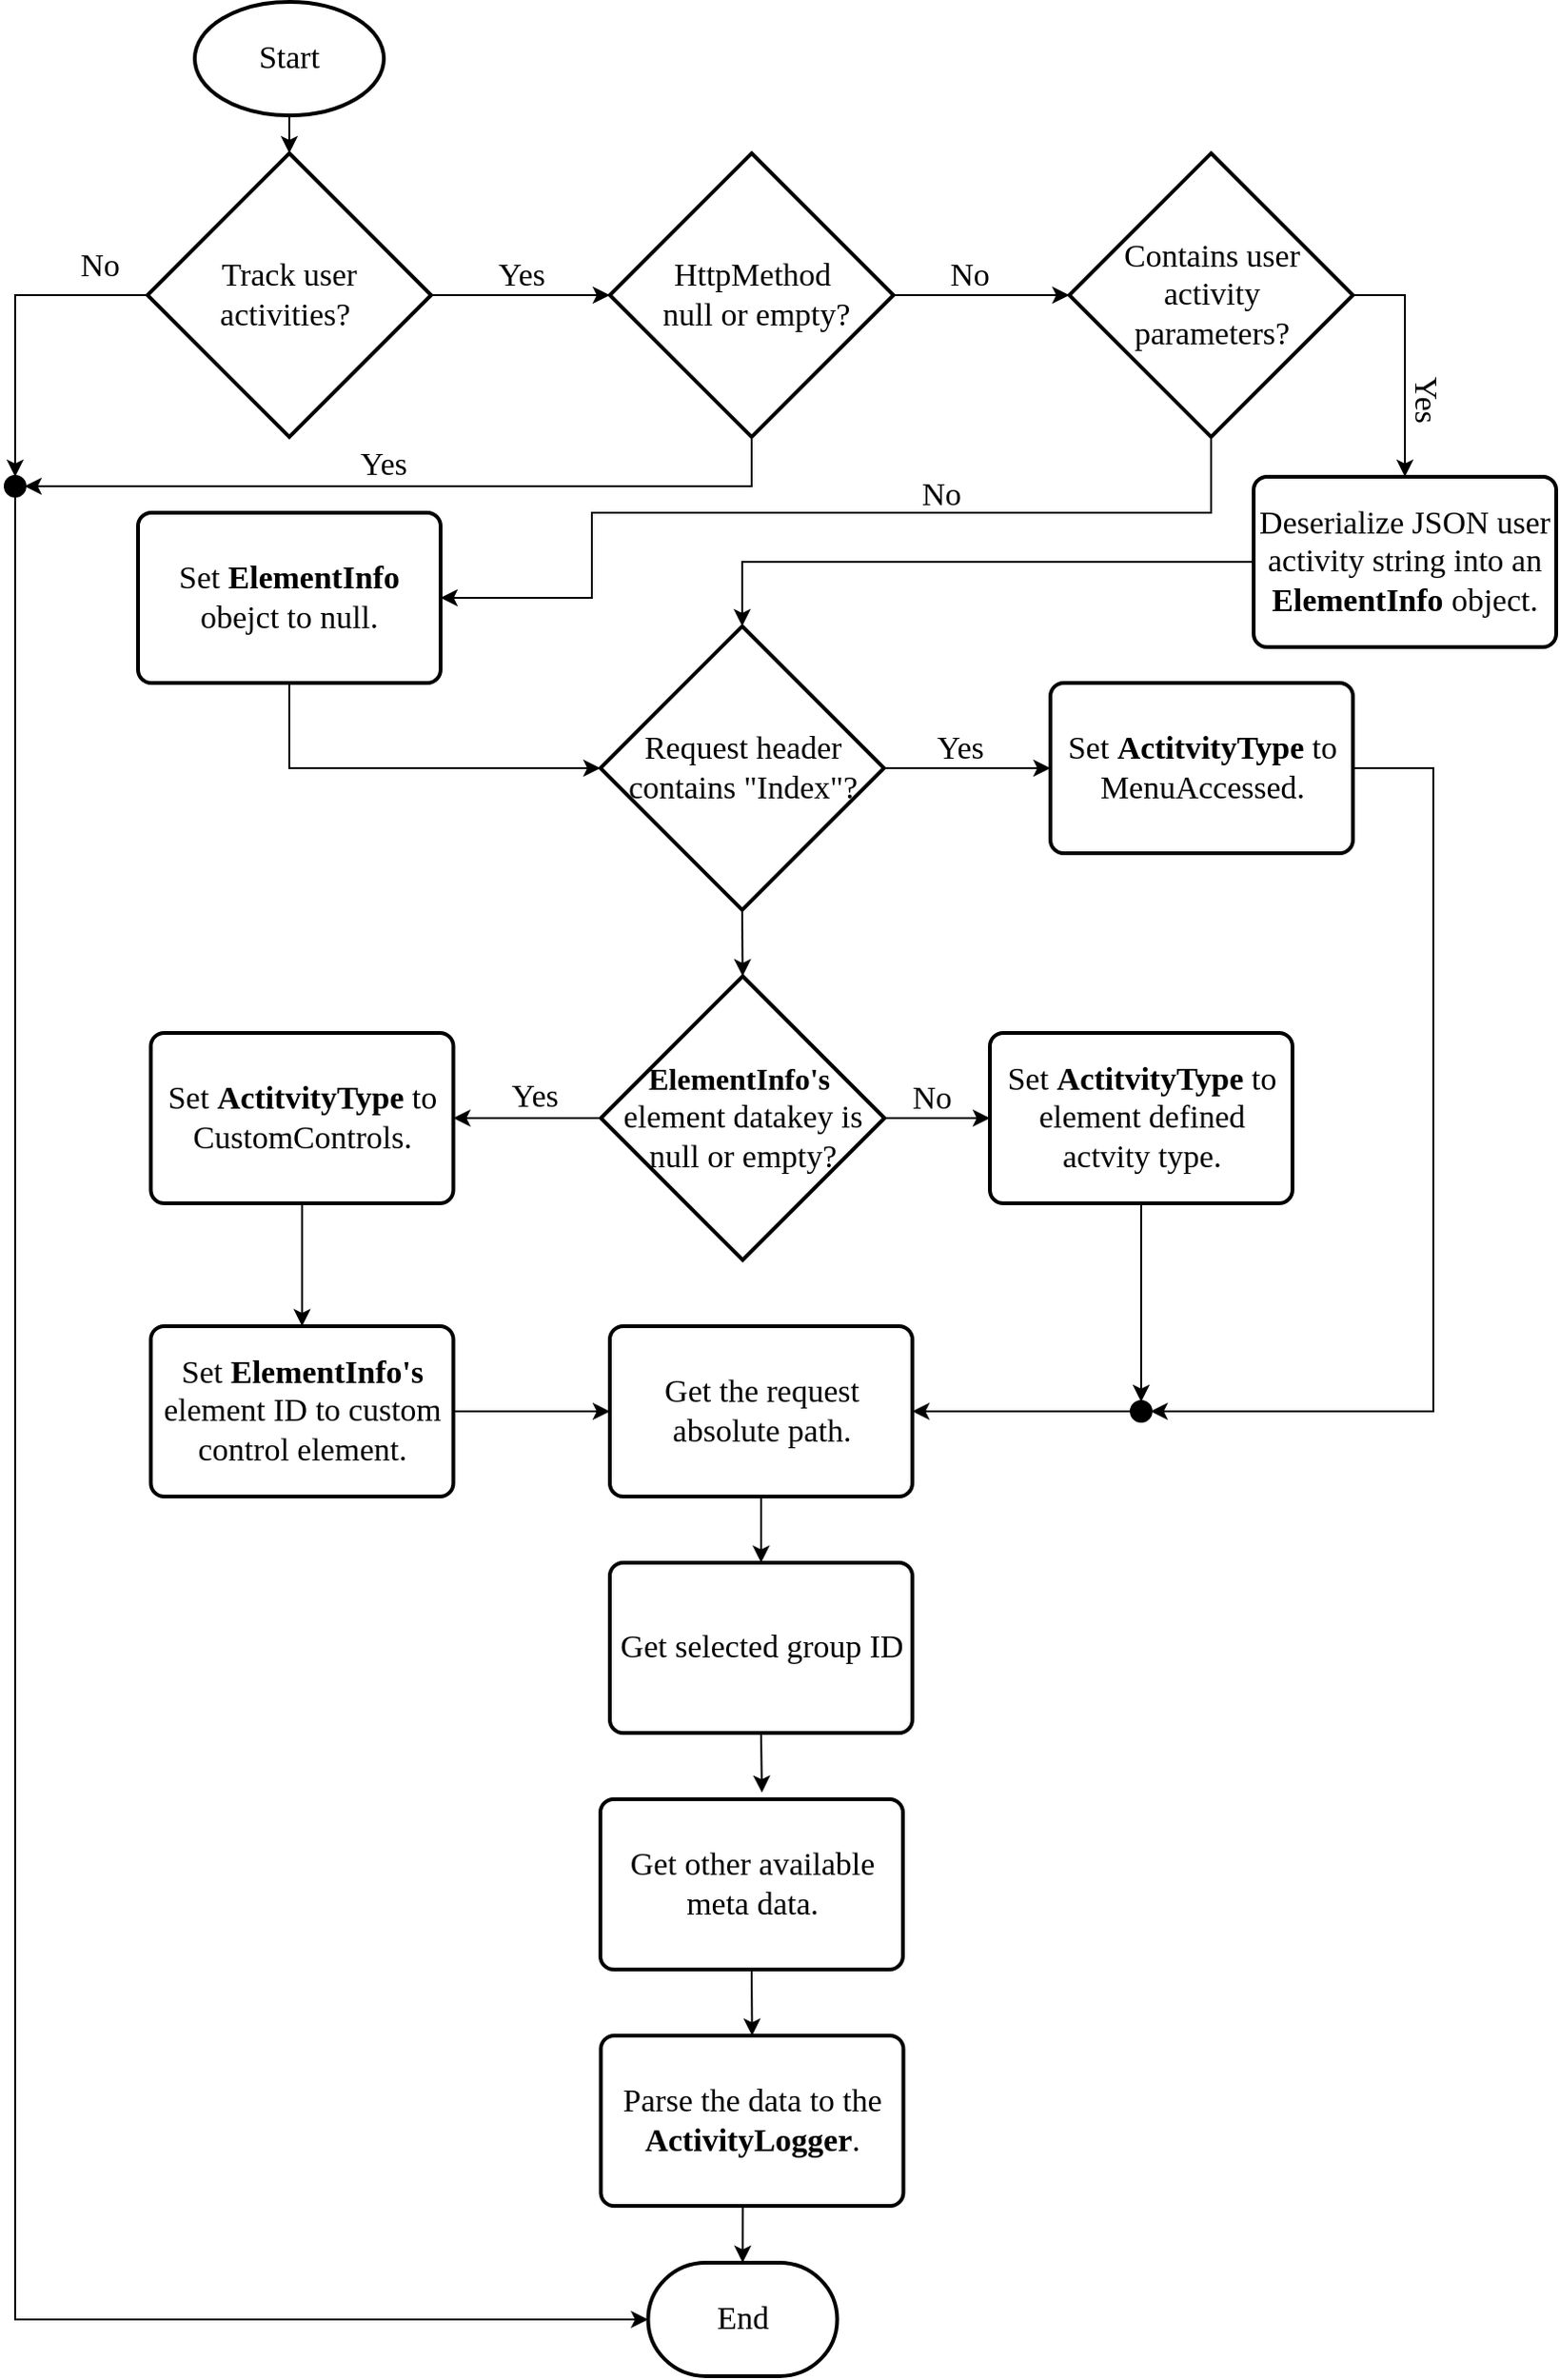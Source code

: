 <mxfile version="20.3.0" type="device"><diagram id="aup2Fgcph3yYs3ryoIUO" name="Page-1"><mxGraphModel dx="335" dy="721" grid="1" gridSize="5" guides="1" tooltips="1" connect="1" arrows="1" fold="1" page="1" pageScale="1" pageWidth="850" pageHeight="1100" math="0" shadow="0"><root><mxCell id="0"/><mxCell id="1" parent="0"/><mxCell id="f-73ZPh84XC3wI3hWz3D-59" style="edgeStyle=orthogonalEdgeStyle;rounded=0;orthogonalLoop=1;jettySize=auto;html=1;entryX=0.5;entryY=0;entryDx=0;entryDy=0;entryPerimeter=0;endArrow=classic;endFill=1;fontFamily=Times New Roman;" parent="1" source="f-73ZPh84XC3wI3hWz3D-1" target="f-73ZPh84XC3wI3hWz3D-2" edge="1"><mxGeometry relative="1" as="geometry"/></mxCell><mxCell id="f-73ZPh84XC3wI3hWz3D-1" value="Start" style="strokeWidth=2;html=1;shape=mxgraph.flowchart.start_1;whiteSpace=wrap;fontFamily=Times New Roman;fillColor=none;fontSize=17;" parent="1" vertex="1"><mxGeometry x="970" y="10" width="100" height="60" as="geometry"/></mxCell><mxCell id="f-73ZPh84XC3wI3hWz3D-77" style="edgeStyle=orthogonalEdgeStyle;rounded=0;orthogonalLoop=1;jettySize=auto;html=1;exitX=1;exitY=0.5;exitDx=0;exitDy=0;exitPerimeter=0;entryX=0;entryY=0.5;entryDx=0;entryDy=0;entryPerimeter=0;endArrow=classic;endFill=1;fontFamily=Times New Roman;" parent="1" source="f-73ZPh84XC3wI3hWz3D-2" target="f-73ZPh84XC3wI3hWz3D-7" edge="1"><mxGeometry relative="1" as="geometry"/></mxCell><mxCell id="ikmwplsOomX2xDfb86JA-11" style="edgeStyle=orthogonalEdgeStyle;rounded=0;orthogonalLoop=1;jettySize=auto;html=1;exitX=0;exitY=0.5;exitDx=0;exitDy=0;exitPerimeter=0;entryX=0.5;entryY=0;entryDx=0;entryDy=0;endArrow=classic;endFill=1;" edge="1" parent="1" source="f-73ZPh84XC3wI3hWz3D-2" target="ikmwplsOomX2xDfb86JA-6"><mxGeometry relative="1" as="geometry"/></mxCell><mxCell id="f-73ZPh84XC3wI3hWz3D-2" value="Track user activities?&amp;nbsp;" style="strokeWidth=2;html=1;shape=mxgraph.flowchart.decision;whiteSpace=wrap;fontFamily=Times New Roman;fillColor=none;fontSize=17;" parent="1" vertex="1"><mxGeometry x="945" y="90" width="150" height="150" as="geometry"/></mxCell><mxCell id="f-73ZPh84XC3wI3hWz3D-76" style="edgeStyle=orthogonalEdgeStyle;rounded=0;orthogonalLoop=1;jettySize=auto;html=1;entryX=0;entryY=0.5;entryDx=0;entryDy=0;entryPerimeter=0;endArrow=classic;endFill=1;fontFamily=Times New Roman;" parent="1" source="f-73ZPh84XC3wI3hWz3D-3" target="f-73ZPh84XC3wI3hWz3D-26" edge="1"><mxGeometry relative="1" as="geometry"><Array as="points"><mxPoint x="1020" y="415"/></Array></mxGeometry></mxCell><mxCell id="f-73ZPh84XC3wI3hWz3D-3" value="Set &lt;b&gt;ElementInfo &lt;/b&gt;obejct to null." style="rounded=1;whiteSpace=wrap;html=1;absoluteArcSize=1;arcSize=14;strokeWidth=2;fontFamily=Times New Roman;fillColor=none;fontSize=17;" parent="1" vertex="1"><mxGeometry x="940" y="280" width="160" height="90" as="geometry"/></mxCell><mxCell id="f-73ZPh84XC3wI3hWz3D-4" value="End" style="strokeWidth=2;html=1;shape=mxgraph.flowchart.terminator;whiteSpace=wrap;fillColor=none;fontFamily=Times New Roman;fontSize=17;" parent="1" vertex="1"><mxGeometry x="1209.75" y="1205" width="100" height="60" as="geometry"/></mxCell><mxCell id="f-73ZPh84XC3wI3hWz3D-5" value="Yes" style="text;html=1;strokeColor=none;fillColor=none;align=center;verticalAlign=middle;whiteSpace=wrap;rounded=0;fontFamily=Times New Roman;rotation=0;fontSize=17;" parent="1" vertex="1"><mxGeometry x="1122.5" y="144.029" width="40" height="21" as="geometry"/></mxCell><mxCell id="ikmwplsOomX2xDfb86JA-3" style="edgeStyle=orthogonalEdgeStyle;rounded=0;orthogonalLoop=1;jettySize=auto;html=1;exitX=1;exitY=0.5;exitDx=0;exitDy=0;exitPerimeter=0;entryX=0;entryY=0.5;entryDx=0;entryDy=0;entryPerimeter=0;" edge="1" parent="1" source="f-73ZPh84XC3wI3hWz3D-7" target="f-73ZPh84XC3wI3hWz3D-9"><mxGeometry relative="1" as="geometry"/></mxCell><mxCell id="ikmwplsOomX2xDfb86JA-9" style="edgeStyle=orthogonalEdgeStyle;rounded=0;orthogonalLoop=1;jettySize=auto;html=1;exitX=0.5;exitY=1;exitDx=0;exitDy=0;exitPerimeter=0;entryX=1;entryY=0.5;entryDx=0;entryDy=0;endArrow=classic;endFill=1;" edge="1" parent="1" source="f-73ZPh84XC3wI3hWz3D-7" target="ikmwplsOomX2xDfb86JA-6"><mxGeometry relative="1" as="geometry"/></mxCell><mxCell id="f-73ZPh84XC3wI3hWz3D-7" value="HttpMethod&lt;br&gt;&amp;nbsp;null or empty?" style="strokeWidth=2;html=1;shape=mxgraph.flowchart.decision;whiteSpace=wrap;fontFamily=Times New Roman;fillColor=none;fontSize=17;" parent="1" vertex="1"><mxGeometry x="1189.5" y="90" width="150" height="150" as="geometry"/></mxCell><mxCell id="ikmwplsOomX2xDfb86JA-17" style="edgeStyle=orthogonalEdgeStyle;rounded=0;orthogonalLoop=1;jettySize=auto;html=1;exitX=0;exitY=0.5;exitDx=0;exitDy=0;entryX=0.5;entryY=0;entryDx=0;entryDy=0;entryPerimeter=0;endArrow=classic;endFill=1;" edge="1" parent="1" source="f-73ZPh84XC3wI3hWz3D-8" target="f-73ZPh84XC3wI3hWz3D-26"><mxGeometry relative="1" as="geometry"/></mxCell><mxCell id="f-73ZPh84XC3wI3hWz3D-8" value="Deserialize JSON user activity string into an &lt;b&gt;ElementInfo &lt;/b&gt;object." style="rounded=1;whiteSpace=wrap;html=1;absoluteArcSize=1;arcSize=14;strokeWidth=2;fontFamily=Times New Roman;fillColor=none;fontSize=17;" parent="1" vertex="1"><mxGeometry x="1530" y="261" width="160" height="90" as="geometry"/></mxCell><mxCell id="ikmwplsOomX2xDfb86JA-13" style="edgeStyle=orthogonalEdgeStyle;rounded=0;orthogonalLoop=1;jettySize=auto;html=1;exitX=0.5;exitY=1;exitDx=0;exitDy=0;exitPerimeter=0;entryX=1;entryY=0.5;entryDx=0;entryDy=0;endArrow=classic;endFill=1;" edge="1" parent="1" source="f-73ZPh84XC3wI3hWz3D-9" target="f-73ZPh84XC3wI3hWz3D-3"><mxGeometry relative="1" as="geometry"><Array as="points"><mxPoint x="1508" y="280"/><mxPoint x="1180" y="280"/><mxPoint x="1180" y="325"/></Array></mxGeometry></mxCell><mxCell id="ikmwplsOomX2xDfb86JA-14" style="edgeStyle=orthogonalEdgeStyle;rounded=0;orthogonalLoop=1;jettySize=auto;html=1;exitX=1;exitY=0.5;exitDx=0;exitDy=0;exitPerimeter=0;entryX=0.5;entryY=0;entryDx=0;entryDy=0;endArrow=classic;endFill=1;" edge="1" parent="1" source="f-73ZPh84XC3wI3hWz3D-9" target="f-73ZPh84XC3wI3hWz3D-8"><mxGeometry relative="1" as="geometry"/></mxCell><mxCell id="f-73ZPh84XC3wI3hWz3D-9" value="&lt;font style=&quot;font-size: 17px&quot;&gt;Contains user &lt;br&gt;activity &lt;br&gt;parameters?&lt;/font&gt;" style="strokeWidth=2;html=1;shape=mxgraph.flowchart.decision;whiteSpace=wrap;fontFamily=Times New Roman;fillColor=none;fontSize=17;" parent="1" vertex="1"><mxGeometry x="1432.5" y="90" width="150" height="150" as="geometry"/></mxCell><mxCell id="f-73ZPh84XC3wI3hWz3D-6" value="No" style="text;html=1;strokeColor=none;fillColor=none;align=center;verticalAlign=middle;whiteSpace=wrap;rounded=0;fontFamily=Times New Roman;rotation=0;fontSize=17;" parent="1" vertex="1"><mxGeometry x="900" y="140" width="40" height="20" as="geometry"/></mxCell><mxCell id="f-73ZPh84XC3wI3hWz3D-18" value="Yes" style="text;html=1;strokeColor=none;fillColor=none;align=center;verticalAlign=middle;whiteSpace=wrap;rounded=0;fontFamily=Times New Roman;rotation=90;fontSize=17;" parent="1" vertex="1"><mxGeometry x="1600" y="209.999" width="40" height="21" as="geometry"/></mxCell><mxCell id="f-73ZPh84XC3wI3hWz3D-21" value="Yes" style="text;html=1;strokeColor=none;fillColor=none;align=center;verticalAlign=middle;whiteSpace=wrap;rounded=0;fontFamily=Times New Roman;rotation=0;fontSize=17;" parent="1" vertex="1"><mxGeometry x="1050" y="244.999" width="40" height="21" as="geometry"/></mxCell><mxCell id="f-73ZPh84XC3wI3hWz3D-67" style="edgeStyle=orthogonalEdgeStyle;rounded=0;orthogonalLoop=1;jettySize=auto;html=1;exitX=0;exitY=0.5;exitDx=0;exitDy=0;exitPerimeter=0;entryX=1;entryY=0.5;entryDx=0;entryDy=0;endArrow=classic;endFill=1;fontFamily=Times New Roman;" parent="1" source="f-73ZPh84XC3wI3hWz3D-25" target="f-73ZPh84XC3wI3hWz3D-35" edge="1"><mxGeometry relative="1" as="geometry"/></mxCell><mxCell id="ikmwplsOomX2xDfb86JA-36" style="edgeStyle=orthogonalEdgeStyle;rounded=0;orthogonalLoop=1;jettySize=auto;html=1;exitX=1;exitY=0.5;exitDx=0;exitDy=0;exitPerimeter=0;entryX=0;entryY=0.5;entryDx=0;entryDy=0;endArrow=classic;endFill=1;" edge="1" parent="1" source="f-73ZPh84XC3wI3hWz3D-25" target="f-73ZPh84XC3wI3hWz3D-38"><mxGeometry relative="1" as="geometry"/></mxCell><mxCell id="f-73ZPh84XC3wI3hWz3D-25" value="&lt;b style=&quot;font-size: 16px;&quot;&gt;&lt;font style=&quot;font-size: 16px;&quot;&gt;ElementInfo's&lt;/font&gt;&amp;nbsp; &lt;/b&gt;element datakey&lt;b&gt;&amp;nbsp;&lt;/b&gt;is null or empty?" style="strokeWidth=2;html=1;shape=mxgraph.flowchart.decision;whiteSpace=wrap;fontFamily=Times New Roman;fillColor=none;fontSize=17;" parent="1" vertex="1"><mxGeometry x="1184.75" y="525" width="150" height="150" as="geometry"/></mxCell><mxCell id="f-73ZPh84XC3wI3hWz3D-73" style="edgeStyle=orthogonalEdgeStyle;rounded=0;orthogonalLoop=1;jettySize=auto;html=1;exitX=1;exitY=0.5;exitDx=0;exitDy=0;exitPerimeter=0;entryX=0;entryY=0.5;entryDx=0;entryDy=0;endArrow=classic;endFill=1;fontFamily=Times New Roman;" parent="1" source="f-73ZPh84XC3wI3hWz3D-26" target="f-73ZPh84XC3wI3hWz3D-27" edge="1"><mxGeometry relative="1" as="geometry"/></mxCell><mxCell id="ikmwplsOomX2xDfb86JA-15" style="edgeStyle=orthogonalEdgeStyle;rounded=0;orthogonalLoop=1;jettySize=auto;html=1;exitX=0.5;exitY=1;exitDx=0;exitDy=0;exitPerimeter=0;entryX=0.5;entryY=0;entryDx=0;entryDy=0;entryPerimeter=0;endArrow=classic;endFill=1;" edge="1" parent="1" source="f-73ZPh84XC3wI3hWz3D-26" target="f-73ZPh84XC3wI3hWz3D-25"><mxGeometry relative="1" as="geometry"/></mxCell><mxCell id="f-73ZPh84XC3wI3hWz3D-26" value="Request header contains &quot;Index&quot;?" style="strokeWidth=2;html=1;shape=mxgraph.flowchart.decision;whiteSpace=wrap;fontFamily=Times New Roman;fillColor=none;fontSize=17;" parent="1" vertex="1"><mxGeometry x="1184.5" y="340" width="150" height="150" as="geometry"/></mxCell><mxCell id="ikmwplsOomX2xDfb86JA-40" style="edgeStyle=orthogonalEdgeStyle;rounded=0;orthogonalLoop=1;jettySize=auto;html=1;exitX=1;exitY=0.5;exitDx=0;exitDy=0;entryX=1;entryY=0.5;entryDx=0;entryDy=0;endArrow=classic;endFill=1;" edge="1" parent="1" source="f-73ZPh84XC3wI3hWz3D-27" target="ikmwplsOomX2xDfb86JA-27"><mxGeometry relative="1" as="geometry"><Array as="points"><mxPoint x="1625" y="415"/><mxPoint x="1625" y="755"/></Array></mxGeometry></mxCell><mxCell id="f-73ZPh84XC3wI3hWz3D-27" value="Set &lt;b&gt;ActitvityType &lt;/b&gt;to MenuAccessed." style="rounded=1;whiteSpace=wrap;html=1;absoluteArcSize=1;arcSize=14;strokeWidth=2;fontFamily=Times New Roman;fillColor=none;fontSize=17;" parent="1" vertex="1"><mxGeometry x="1422.5" y="370" width="160" height="90" as="geometry"/></mxCell><mxCell id="f-73ZPh84XC3wI3hWz3D-33" value="Yes" style="text;html=1;strokeColor=none;fillColor=none;align=center;verticalAlign=middle;whiteSpace=wrap;rounded=0;fontFamily=Times New Roman;rotation=0;fontSize=17;" parent="1" vertex="1"><mxGeometry x="1355" y="394.999" width="40" height="21" as="geometry"/></mxCell><mxCell id="f-73ZPh84XC3wI3hWz3D-69" style="edgeStyle=orthogonalEdgeStyle;rounded=0;orthogonalLoop=1;jettySize=auto;html=1;exitX=0.5;exitY=1;exitDx=0;exitDy=0;entryX=0.5;entryY=0;entryDx=0;entryDy=0;endArrow=classic;endFill=1;fontFamily=Times New Roman;" parent="1" source="f-73ZPh84XC3wI3hWz3D-35" target="f-73ZPh84XC3wI3hWz3D-37" edge="1"><mxGeometry relative="1" as="geometry"/></mxCell><mxCell id="f-73ZPh84XC3wI3hWz3D-35" value="Set &lt;b&gt;ActitvityType &lt;/b&gt;to CustomControls." style="rounded=1;whiteSpace=wrap;html=1;absoluteArcSize=1;arcSize=14;strokeWidth=2;fontFamily=Times New Roman;fillColor=none;fontSize=17;" parent="1" vertex="1"><mxGeometry x="946.75" y="555" width="160" height="90" as="geometry"/></mxCell><mxCell id="ikmwplsOomX2xDfb86JA-34" style="edgeStyle=orthogonalEdgeStyle;rounded=0;orthogonalLoop=1;jettySize=auto;html=1;exitX=1;exitY=0.5;exitDx=0;exitDy=0;entryX=0;entryY=0.5;entryDx=0;entryDy=0;endArrow=classic;endFill=1;" edge="1" parent="1" source="f-73ZPh84XC3wI3hWz3D-37" target="f-73ZPh84XC3wI3hWz3D-43"><mxGeometry relative="1" as="geometry"/></mxCell><mxCell id="f-73ZPh84XC3wI3hWz3D-37" value="Set &lt;b&gt;ElementInfo's &lt;/b&gt;element ID&amp;nbsp;to custom control element." style="rounded=1;whiteSpace=wrap;html=1;absoluteArcSize=1;arcSize=14;strokeWidth=2;fontFamily=Times New Roman;fillColor=none;fontSize=17;" parent="1" vertex="1"><mxGeometry x="946.75" y="710" width="160" height="90" as="geometry"/></mxCell><mxCell id="ikmwplsOomX2xDfb86JA-30" style="edgeStyle=orthogonalEdgeStyle;rounded=0;orthogonalLoop=1;jettySize=auto;html=1;exitX=0.5;exitY=1;exitDx=0;exitDy=0;entryX=0.5;entryY=0;entryDx=0;entryDy=0;endArrow=classic;endFill=1;" edge="1" parent="1" source="f-73ZPh84XC3wI3hWz3D-38" target="ikmwplsOomX2xDfb86JA-27"><mxGeometry relative="1" as="geometry"/></mxCell><mxCell id="f-73ZPh84XC3wI3hWz3D-38" value="Set&amp;nbsp;&lt;b&gt;ActitvityType&amp;nbsp;&lt;/b&gt;to element defined actvity type." style="rounded=1;whiteSpace=wrap;html=1;absoluteArcSize=1;arcSize=14;strokeWidth=2;fontFamily=Times New Roman;fillColor=none;fontSize=17;" parent="1" vertex="1"><mxGeometry x="1390.5" y="555" width="160" height="90" as="geometry"/></mxCell><mxCell id="ikmwplsOomX2xDfb86JA-42" style="edgeStyle=orthogonalEdgeStyle;rounded=0;orthogonalLoop=1;jettySize=auto;html=1;exitX=0.5;exitY=1;exitDx=0;exitDy=0;entryX=0.5;entryY=0;entryDx=0;entryDy=0;endArrow=classic;endFill=1;" edge="1" parent="1" source="f-73ZPh84XC3wI3hWz3D-43" target="f-73ZPh84XC3wI3hWz3D-48"><mxGeometry relative="1" as="geometry"/></mxCell><mxCell id="f-73ZPh84XC3wI3hWz3D-43" value="Get the request absolute path." style="rounded=1;whiteSpace=wrap;html=1;absoluteArcSize=1;arcSize=14;strokeWidth=2;fontFamily=Times New Roman;fillColor=none;fontSize=17;" parent="1" vertex="1"><mxGeometry x="1189.5" y="710" width="160" height="90" as="geometry"/></mxCell><mxCell id="ikmwplsOomX2xDfb86JA-45" style="edgeStyle=orthogonalEdgeStyle;rounded=0;orthogonalLoop=1;jettySize=auto;html=1;exitX=0.5;exitY=1;exitDx=0;exitDy=0;entryX=0.534;entryY=-0.039;entryDx=0;entryDy=0;entryPerimeter=0;fontSize=16;endArrow=classic;endFill=1;" edge="1" parent="1" source="f-73ZPh84XC3wI3hWz3D-48" target="BEyyhxYzQ2ngOe6aUZ8f-1"><mxGeometry relative="1" as="geometry"/></mxCell><mxCell id="f-73ZPh84XC3wI3hWz3D-48" value="Get selected group ID" style="rounded=1;whiteSpace=wrap;html=1;absoluteArcSize=1;arcSize=14;strokeWidth=2;fontFamily=Times New Roman;fillColor=none;fontSize=17;" parent="1" vertex="1"><mxGeometry x="1189.5" y="835" width="160" height="90" as="geometry"/></mxCell><mxCell id="ikmwplsOomX2xDfb86JA-46" style="edgeStyle=orthogonalEdgeStyle;rounded=0;orthogonalLoop=1;jettySize=auto;html=1;exitX=0.5;exitY=1;exitDx=0;exitDy=0;entryX=0.5;entryY=0;entryDx=0;entryDy=0;entryPerimeter=0;fontSize=16;endArrow=classic;endFill=1;" edge="1" parent="1" source="f-73ZPh84XC3wI3hWz3D-49" target="f-73ZPh84XC3wI3hWz3D-4"><mxGeometry relative="1" as="geometry"/></mxCell><mxCell id="f-73ZPh84XC3wI3hWz3D-49" value="Parse the data to the &lt;b&gt;ActivityLogger&lt;/b&gt;." style="rounded=1;whiteSpace=wrap;html=1;absoluteArcSize=1;arcSize=14;strokeWidth=2;fontFamily=Times New Roman;fillColor=none;fontSize=17;" parent="1" vertex="1"><mxGeometry x="1184.75" y="1085" width="160" height="90" as="geometry"/></mxCell><mxCell id="f-73ZPh84XC3wI3hWz3D-55" value="No" style="text;html=1;strokeColor=none;fillColor=none;align=center;verticalAlign=middle;whiteSpace=wrap;rounded=0;fontFamily=Times New Roman;rotation=0;fontSize=17;" parent="1" vertex="1"><mxGeometry x="1339.5" y="580" width="40" height="20" as="geometry"/></mxCell><mxCell id="f-73ZPh84XC3wI3hWz3D-63" value="No" style="text;html=1;strokeColor=none;fillColor=none;align=center;verticalAlign=middle;whiteSpace=wrap;rounded=0;fontFamily=Times New Roman;rotation=0;fontSize=17;" parent="1" vertex="1"><mxGeometry x="1360" y="145.03" width="40" height="20" as="geometry"/></mxCell><mxCell id="f-73ZPh84XC3wI3hWz3D-65" value="No" style="text;html=1;strokeColor=none;fillColor=none;align=center;verticalAlign=middle;whiteSpace=wrap;rounded=0;fontFamily=Times New Roman;rotation=0;fontSize=17;" parent="1" vertex="1"><mxGeometry x="1344.5" y="261" width="40" height="20" as="geometry"/></mxCell><mxCell id="f-73ZPh84XC3wI3hWz3D-66" value="Yes" style="text;html=1;strokeColor=none;fillColor=none;align=center;verticalAlign=middle;whiteSpace=wrap;rounded=0;fontFamily=Times New Roman;rotation=0;fontSize=17;" parent="1" vertex="1"><mxGeometry x="1130" y="578.999" width="40" height="21" as="geometry"/></mxCell><mxCell id="ikmwplsOomX2xDfb86JA-43" style="edgeStyle=orthogonalEdgeStyle;rounded=0;orthogonalLoop=1;jettySize=auto;html=1;exitX=0.5;exitY=1;exitDx=0;exitDy=0;entryX=0.5;entryY=0;entryDx=0;entryDy=0;endArrow=classic;endFill=1;" edge="1" parent="1" source="BEyyhxYzQ2ngOe6aUZ8f-1" target="f-73ZPh84XC3wI3hWz3D-49"><mxGeometry relative="1" as="geometry"/></mxCell><mxCell id="BEyyhxYzQ2ngOe6aUZ8f-1" value="Get other available meta data." style="rounded=1;whiteSpace=wrap;html=1;absoluteArcSize=1;arcSize=14;strokeWidth=2;fontFamily=Times New Roman;fillColor=none;fontSize=17;" parent="1" vertex="1"><mxGeometry x="1184.5" y="960" width="160" height="90" as="geometry"/></mxCell><mxCell id="ikmwplsOomX2xDfb86JA-12" style="edgeStyle=orthogonalEdgeStyle;rounded=0;orthogonalLoop=1;jettySize=auto;html=1;exitX=0.5;exitY=1;exitDx=0;exitDy=0;entryX=0;entryY=0.5;entryDx=0;entryDy=0;entryPerimeter=0;endArrow=classic;endFill=1;" edge="1" parent="1" source="ikmwplsOomX2xDfb86JA-6" target="f-73ZPh84XC3wI3hWz3D-4"><mxGeometry relative="1" as="geometry"/></mxCell><mxCell id="ikmwplsOomX2xDfb86JA-6" value="" style="ellipse;whiteSpace=wrap;html=1;aspect=fixed;strokeWidth=2;fontFamily=Times New Roman;fontSize=17;fillColor=#000000;" vertex="1" parent="1"><mxGeometry x="870" y="261" width="10" height="10" as="geometry"/></mxCell><mxCell id="ikmwplsOomX2xDfb86JA-39" style="edgeStyle=orthogonalEdgeStyle;rounded=0;orthogonalLoop=1;jettySize=auto;html=1;exitX=0;exitY=0.5;exitDx=0;exitDy=0;entryX=1;entryY=0.5;entryDx=0;entryDy=0;endArrow=classic;endFill=1;" edge="1" parent="1" source="ikmwplsOomX2xDfb86JA-27" target="f-73ZPh84XC3wI3hWz3D-43"><mxGeometry relative="1" as="geometry"/></mxCell><mxCell id="ikmwplsOomX2xDfb86JA-27" value="" style="ellipse;whiteSpace=wrap;html=1;aspect=fixed;strokeWidth=2;fontFamily=Times New Roman;fontSize=17;fillColor=#000000;" vertex="1" parent="1"><mxGeometry x="1465.5" y="750" width="10" height="10" as="geometry"/></mxCell></root></mxGraphModel></diagram></mxfile>